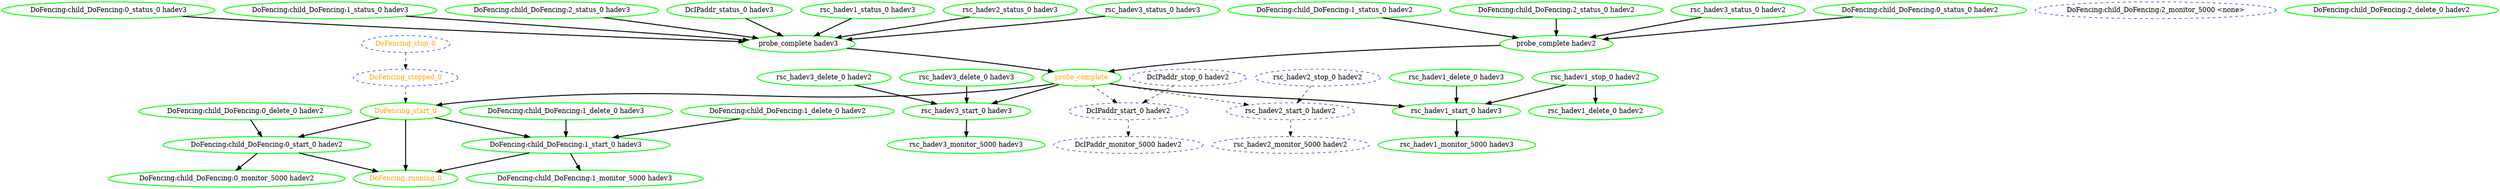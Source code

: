digraph "g" {
	size = "30,30"
"DoFencing:child_DoFencing:0_monitor_5000 hadev2" [ style=bold color="green" fontcolor="black" ]
"rsc_hadev1_monitor_5000 hadev3" [ style=bold color="green" fontcolor="black" ]
"DoFencing:child_DoFencing:0_start_0 hadev2" [ style=bold color="green" fontcolor="black" ]
"DoFencing:child_DoFencing:0_delete_0 hadev2" [ style=bold color="green" fontcolor="black" ]
"rsc_hadev2_monitor_5000 hadev2" [ style="dashed" color="blue" fontcolor="black" ]
"DoFencing:child_DoFencing:1_delete_0 hadev2" [ style=bold color="green" fontcolor="black" ]
"rsc_hadev3_start_0 hadev3" [ style=bold color="green" fontcolor="black" ]
"rsc_hadev3_delete_0 hadev2" [ style=bold color="green" fontcolor="black" ]
"DoFencing:child_DoFencing:2_monitor_5000 <none>" [ style="dashed" color="blue" fontcolor="black" ]
"DoFencing:child_DoFencing:2_delete_0 hadev2" [ style=bold color="green" fontcolor="black" ]
"DcIPaddr_monitor_5000 hadev2" [ style="dashed" color="blue" fontcolor="black" ]
"rsc_hadev1_start_0 hadev3" [ style=bold color="green" fontcolor="black" ]
"rsc_hadev3_monitor_5000 hadev3" [ style=bold color="green" fontcolor="black" ]
"rsc_hadev3_delete_0 hadev3" [ style=bold color="green" fontcolor="black" ]
"DoFencing:child_DoFencing:1_monitor_5000 hadev3" [ style=bold color="green" fontcolor="black" ]
"DoFencing:child_DoFencing:1_delete_0 hadev3" [ style=bold color="green" fontcolor="black" ]
"rsc_hadev1_delete_0 hadev3" [ style=bold color="green" fontcolor="black" ]
"probe_complete" [ style=bold color="green" fontcolor="orange" ]
"probe_complete hadev2" [ style=bold color="green" fontcolor="black" ]
"rsc_hadev3_status_0 hadev2" [ style=bold color="green" fontcolor="black" ]
"DoFencing:child_DoFencing:0_status_0 hadev2" [ style=bold color="green" fontcolor="black" ]
"DoFencing:child_DoFencing:1_status_0 hadev2" [ style=bold color="green" fontcolor="black" ]
"DoFencing:child_DoFencing:2_status_0 hadev2" [ style=bold color="green" fontcolor="black" ]
"probe_complete hadev3" [ style=bold color="green" fontcolor="black" ]
"DcIPaddr_status_0 hadev3" [ style=bold color="green" fontcolor="black" ]
"rsc_hadev1_status_0 hadev3" [ style=bold color="green" fontcolor="black" ]
"rsc_hadev2_status_0 hadev3" [ style=bold color="green" fontcolor="black" ]
"rsc_hadev3_status_0 hadev3" [ style=bold color="green" fontcolor="black" ]
"DoFencing:child_DoFencing:0_status_0 hadev3" [ style=bold color="green" fontcolor="black" ]
"DoFencing:child_DoFencing:1_status_0 hadev3" [ style=bold color="green" fontcolor="black" ]
"DoFencing:child_DoFencing:2_status_0 hadev3" [ style=bold color="green" fontcolor="black" ]
"DcIPaddr_stop_0 hadev2" [ style="dashed" color="blue" fontcolor="black" ]
"DcIPaddr_start_0 hadev2" [ style="dashed" color="blue" fontcolor="black" ]
"rsc_hadev1_stop_0 hadev2" [ style=bold color="green" fontcolor="black" ]
"rsc_hadev1_delete_0 hadev2" [ style=bold color="green" fontcolor="black" ]
"rsc_hadev2_stop_0 hadev2" [ style="dashed" color="blue" fontcolor="black" ]
"rsc_hadev2_start_0 hadev2" [ style="dashed" color="blue" fontcolor="black" ]
"DoFencing:child_DoFencing:1_start_0 hadev3" [ style=bold color="green" fontcolor="black" ]
"DoFencing_start_0" [ style=bold color="green" fontcolor="orange" ]
"DoFencing_running_0" [ style=bold color="green" fontcolor="orange" ]
"DoFencing_stop_0" [ style="dashed" color="blue" fontcolor="orange" ]
"DoFencing_stopped_0" [ style="dashed" color="blue" fontcolor="orange" ]
"DoFencing:child_DoFencing:0_start_0 hadev2" -> "DoFencing:child_DoFencing:0_monitor_5000 hadev2" [ style = bold]
"rsc_hadev1_start_0 hadev3" -> "rsc_hadev1_monitor_5000 hadev3" [ style = bold]
"DoFencing:child_DoFencing:0_delete_0 hadev2" -> "DoFencing:child_DoFencing:0_start_0 hadev2" [ style = bold]
"DoFencing_start_0" -> "DoFencing:child_DoFencing:0_start_0 hadev2" [ style = bold]
"rsc_hadev2_start_0 hadev2" -> "rsc_hadev2_monitor_5000 hadev2" [ style = dashed]
"rsc_hadev3_delete_0 hadev2" -> "rsc_hadev3_start_0 hadev3" [ style = bold]
"rsc_hadev3_delete_0 hadev3" -> "rsc_hadev3_start_0 hadev3" [ style = bold]
"probe_complete" -> "rsc_hadev3_start_0 hadev3" [ style = bold]
"DcIPaddr_start_0 hadev2" -> "DcIPaddr_monitor_5000 hadev2" [ style = dashed]
"rsc_hadev1_delete_0 hadev3" -> "rsc_hadev1_start_0 hadev3" [ style = bold]
"probe_complete" -> "rsc_hadev1_start_0 hadev3" [ style = bold]
"rsc_hadev1_stop_0 hadev2" -> "rsc_hadev1_start_0 hadev3" [ style = bold]
"rsc_hadev3_start_0 hadev3" -> "rsc_hadev3_monitor_5000 hadev3" [ style = bold]
"DoFencing:child_DoFencing:1_start_0 hadev3" -> "DoFencing:child_DoFencing:1_monitor_5000 hadev3" [ style = bold]
"probe_complete hadev2" -> "probe_complete" [ style = bold]
"probe_complete hadev3" -> "probe_complete" [ style = bold]
"rsc_hadev3_status_0 hadev2" -> "probe_complete hadev2" [ style = bold]
"DoFencing:child_DoFencing:0_status_0 hadev2" -> "probe_complete hadev2" [ style = bold]
"DoFencing:child_DoFencing:1_status_0 hadev2" -> "probe_complete hadev2" [ style = bold]
"DoFencing:child_DoFencing:2_status_0 hadev2" -> "probe_complete hadev2" [ style = bold]
"DcIPaddr_status_0 hadev3" -> "probe_complete hadev3" [ style = bold]
"rsc_hadev1_status_0 hadev3" -> "probe_complete hadev3" [ style = bold]
"rsc_hadev2_status_0 hadev3" -> "probe_complete hadev3" [ style = bold]
"rsc_hadev3_status_0 hadev3" -> "probe_complete hadev3" [ style = bold]
"DoFencing:child_DoFencing:0_status_0 hadev3" -> "probe_complete hadev3" [ style = bold]
"DoFencing:child_DoFencing:1_status_0 hadev3" -> "probe_complete hadev3" [ style = bold]
"DoFencing:child_DoFencing:2_status_0 hadev3" -> "probe_complete hadev3" [ style = bold]
"probe_complete" -> "DcIPaddr_start_0 hadev2" [ style = dashed]
"DcIPaddr_stop_0 hadev2" -> "DcIPaddr_start_0 hadev2" [ style = dashed]
"rsc_hadev1_stop_0 hadev2" -> "rsc_hadev1_delete_0 hadev2" [ style = bold]
"probe_complete" -> "rsc_hadev2_start_0 hadev2" [ style = dashed]
"rsc_hadev2_stop_0 hadev2" -> "rsc_hadev2_start_0 hadev2" [ style = dashed]
"DoFencing:child_DoFencing:1_delete_0 hadev2" -> "DoFencing:child_DoFencing:1_start_0 hadev3" [ style = bold]
"DoFencing:child_DoFencing:1_delete_0 hadev3" -> "DoFencing:child_DoFencing:1_start_0 hadev3" [ style = bold]
"DoFencing_start_0" -> "DoFencing:child_DoFencing:1_start_0 hadev3" [ style = bold]
"probe_complete" -> "DoFencing_start_0" [ style = bold]
"DoFencing_stopped_0" -> "DoFencing_start_0" [ style = dashed]
"DoFencing:child_DoFencing:0_start_0 hadev2" -> "DoFencing_running_0" [ style = bold]
"DoFencing:child_DoFencing:1_start_0 hadev3" -> "DoFencing_running_0" [ style = bold]
"DoFencing_start_0" -> "DoFencing_running_0" [ style = bold]
"DoFencing_stop_0" -> "DoFencing_stopped_0" [ style = dashed]
}
